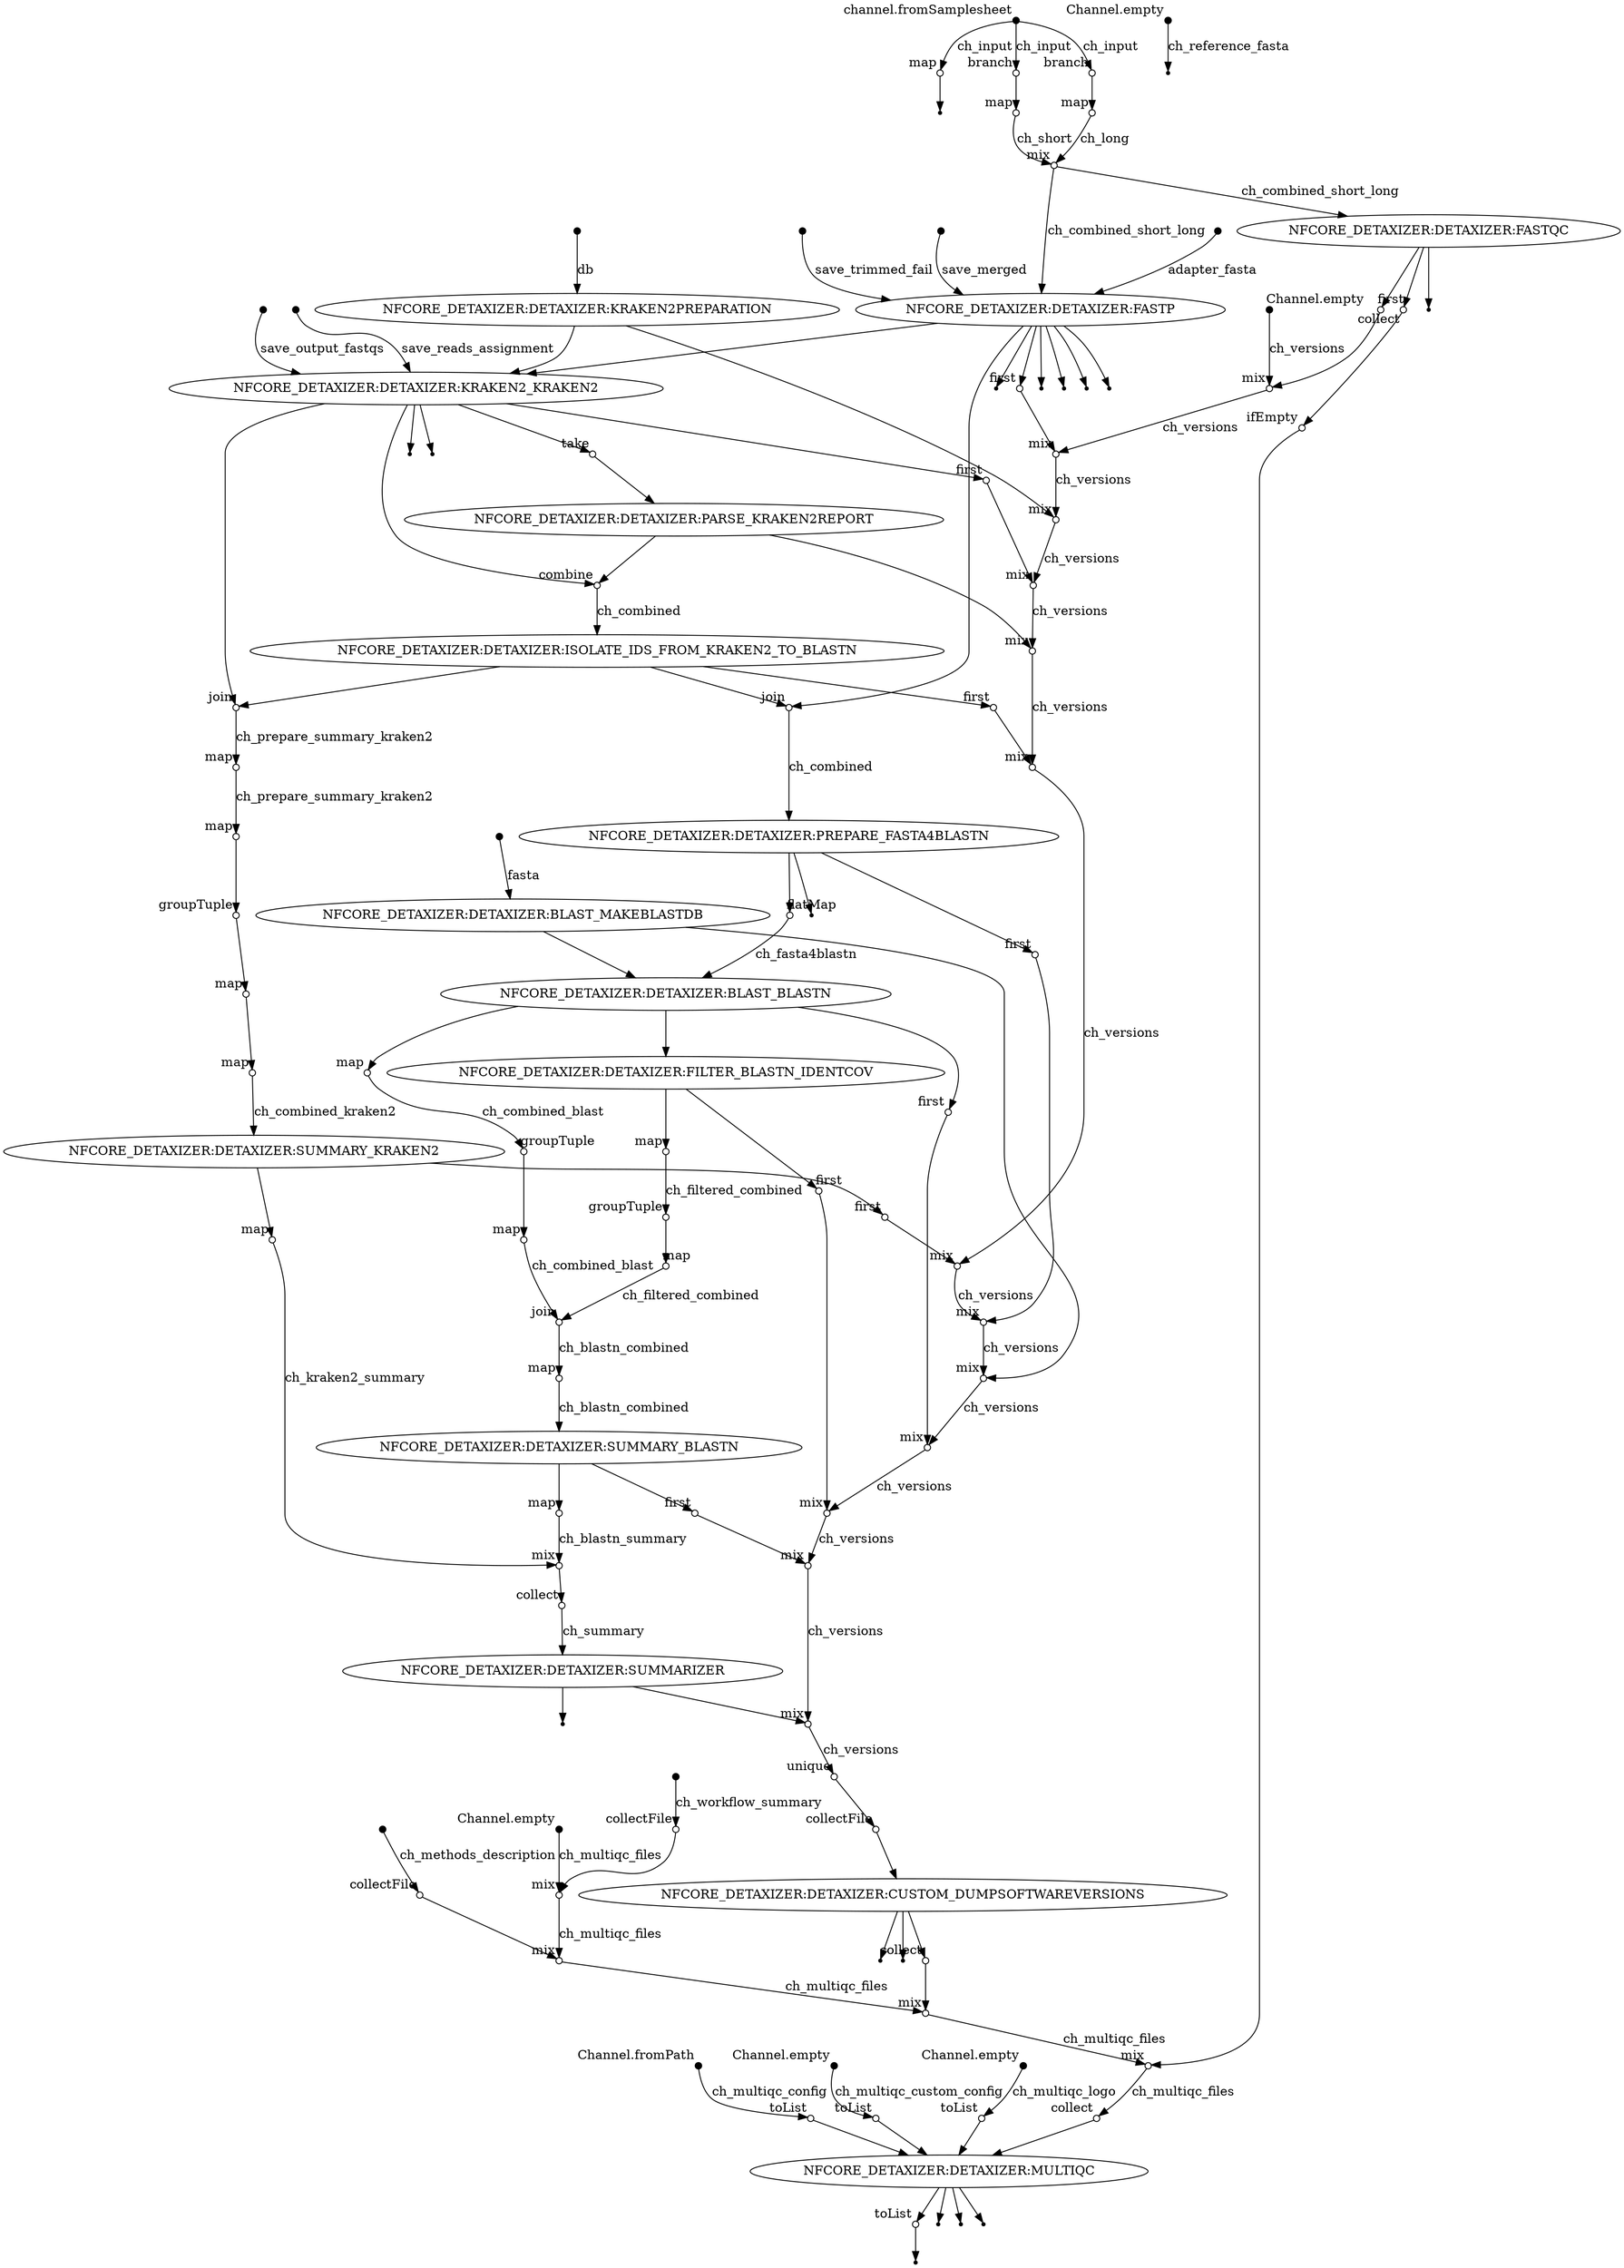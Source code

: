 digraph "detaxizer_dag" {
v0 [shape=point,label="",fixedsize=true,width=0.1,xlabel="Channel.fromPath"];
v106 [shape=circle,label="",fixedsize=true,width=0.1,xlabel="toList"];
v0 -> v106 [label="ch_multiqc_config"];

v1 [shape=point,label="",fixedsize=true,width=0.1,xlabel="Channel.empty"];
v107 [shape=circle,label="",fixedsize=true,width=0.1,xlabel="toList"];
v1 -> v107 [label="ch_multiqc_custom_config"];

v2 [shape=point,label="",fixedsize=true,width=0.1,xlabel="Channel.empty"];
v108 [shape=circle,label="",fixedsize=true,width=0.1,xlabel="toList"];
v2 -> v108 [label="ch_multiqc_logo"];

v3 [shape=point,label="",fixedsize=true,width=0.1,xlabel="Channel.empty"];
v15 [shape=circle,label="",fixedsize=true,width=0.1,xlabel="mix"];
v3 -> v15 [label="ch_versions"];

v4 [shape=point,label="",fixedsize=true,width=0.1,xlabel="channel.fromSamplesheet"];
v5 [shape=circle,label="",fixedsize=true,width=0.1,xlabel="map"];
v4 -> v5 [label="ch_input"];

v5 [shape=circle,label="",fixedsize=true,width=0.1,xlabel="map"];
v6 [shape=point];
v5 -> v6;

v4 [shape=point,label="",fixedsize=true,width=0.1,xlabel="channel.fromSamplesheet"];
v7 [shape=circle,label="",fixedsize=true,width=0.1,xlabel="branch"];
v4 -> v7 [label="ch_input"];

v7 [shape=circle,label="",fixedsize=true,width=0.1,xlabel="branch"];
v8 [shape=circle,label="",fixedsize=true,width=0.1,xlabel="map"];
v7 -> v8;

v8 [shape=circle,label="",fixedsize=true,width=0.1,xlabel="map"];
v11 [shape=circle,label="",fixedsize=true,width=0.1,xlabel="mix"];
v8 -> v11 [label="ch_short"];

v4 [shape=point,label="",fixedsize=true,width=0.1,xlabel="channel.fromSamplesheet"];
v9 [shape=circle,label="",fixedsize=true,width=0.1,xlabel="branch"];
v4 -> v9 [label="ch_input"];

v9 [shape=circle,label="",fixedsize=true,width=0.1,xlabel="branch"];
v10 [shape=circle,label="",fixedsize=true,width=0.1,xlabel="map"];
v9 -> v10;

v10 [shape=circle,label="",fixedsize=true,width=0.1,xlabel="map"];
v11 [shape=circle,label="",fixedsize=true,width=0.1,xlabel="mix"];
v10 -> v11 [label="ch_long"];

v11 [shape=circle,label="",fixedsize=true,width=0.1,xlabel="mix"];
v12 [label="NFCORE_DETAXIZER:DETAXIZER:FASTQC"];
v11 -> v12 [label="ch_combined_short_long"];

v12 [label="NFCORE_DETAXIZER:DETAXIZER:FASTQC"];
v13 [shape=point];
v12 -> v13;

v12 [label="NFCORE_DETAXIZER:DETAXIZER:FASTQC"];
v102 [shape=circle,label="",fixedsize=true,width=0.1,xlabel="collect"];
v12 -> v102;

v12 [label="NFCORE_DETAXIZER:DETAXIZER:FASTQC"];
v14 [shape=circle,label="",fixedsize=true,width=0.1,xlabel="first"];
v12 -> v14;

v14 [shape=circle,label="",fixedsize=true,width=0.1,xlabel="first"];
v15 [shape=circle,label="",fixedsize=true,width=0.1,xlabel="mix"];
v14 -> v15;

v15 [shape=circle,label="",fixedsize=true,width=0.1,xlabel="mix"];
v26 [shape=circle,label="",fixedsize=true,width=0.1,xlabel="mix"];
v15 -> v26 [label="ch_versions"];

v11 [shape=circle,label="",fixedsize=true,width=0.1,xlabel="mix"];
v19 [label="NFCORE_DETAXIZER:DETAXIZER:FASTP"];
v11 -> v19 [label="ch_combined_short_long"];

v16 [shape=point,label="",fixedsize=true,width=0.1];
v19 [label="NFCORE_DETAXIZER:DETAXIZER:FASTP"];
v16 -> v19 [label="adapter_fasta"];

v17 [shape=point,label="",fixedsize=true,width=0.1];
v19 [label="NFCORE_DETAXIZER:DETAXIZER:FASTP"];
v17 -> v19 [label="save_trimmed_fail"];

v18 [shape=point,label="",fixedsize=true,width=0.1];
v19 [label="NFCORE_DETAXIZER:DETAXIZER:FASTP"];
v18 -> v19 [label="save_merged"];

v19 [label="NFCORE_DETAXIZER:DETAXIZER:FASTP"];
v32 [label="NFCORE_DETAXIZER:DETAXIZER:KRAKEN2_KRAKEN2"];
v19 -> v32;

v19 [label="NFCORE_DETAXIZER:DETAXIZER:FASTP"];
v24 [shape=point];
v19 -> v24;

v19 [label="NFCORE_DETAXIZER:DETAXIZER:FASTP"];
v23 [shape=point];
v19 -> v23;

v19 [label="NFCORE_DETAXIZER:DETAXIZER:FASTP"];
v22 [shape=point];
v19 -> v22;

v19 [label="NFCORE_DETAXIZER:DETAXIZER:FASTP"];
v25 [shape=circle,label="",fixedsize=true,width=0.1,xlabel="first"];
v19 -> v25;

v19 [label="NFCORE_DETAXIZER:DETAXIZER:FASTP"];
v21 [shape=point];
v19 -> v21;

v19 [label="NFCORE_DETAXIZER:DETAXIZER:FASTP"];
v20 [shape=point];
v19 -> v20;

v25 [shape=circle,label="",fixedsize=true,width=0.1,xlabel="first"];
v26 [shape=circle,label="",fixedsize=true,width=0.1,xlabel="mix"];
v25 -> v26;

v26 [shape=circle,label="",fixedsize=true,width=0.1,xlabel="mix"];
v29 [shape=circle,label="",fixedsize=true,width=0.1,xlabel="mix"];
v26 -> v29 [label="ch_versions"];

v27 [shape=point,label="",fixedsize=true,width=0.1];
v28 [label="NFCORE_DETAXIZER:DETAXIZER:KRAKEN2PREPARATION"];
v27 -> v28 [label="db"];

v28 [label="NFCORE_DETAXIZER:DETAXIZER:KRAKEN2PREPARATION"];
v32 [label="NFCORE_DETAXIZER:DETAXIZER:KRAKEN2_KRAKEN2"];
v28 -> v32;

v28 [label="NFCORE_DETAXIZER:DETAXIZER:KRAKEN2PREPARATION"];
v29 [shape=circle,label="",fixedsize=true,width=0.1,xlabel="mix"];
v28 -> v29;

v29 [shape=circle,label="",fixedsize=true,width=0.1,xlabel="mix"];
v36 [shape=circle,label="",fixedsize=true,width=0.1,xlabel="mix"];
v29 -> v36 [label="ch_versions"];

v30 [shape=point,label="",fixedsize=true,width=0.1];
v32 [label="NFCORE_DETAXIZER:DETAXIZER:KRAKEN2_KRAKEN2"];
v30 -> v32 [label="save_output_fastqs"];

v31 [shape=point,label="",fixedsize=true,width=0.1];
v32 [label="NFCORE_DETAXIZER:DETAXIZER:KRAKEN2_KRAKEN2"];
v31 -> v32 [label="save_reads_assignment"];

v32 [label="NFCORE_DETAXIZER:DETAXIZER:KRAKEN2_KRAKEN2"];
v34 [shape=point];
v32 -> v34;

v32 [label="NFCORE_DETAXIZER:DETAXIZER:KRAKEN2_KRAKEN2"];
v33 [shape=point];
v32 -> v33;

v32 [label="NFCORE_DETAXIZER:DETAXIZER:KRAKEN2_KRAKEN2"];
v40 [shape=circle,label="",fixedsize=true,width=0.1,xlabel="combine"];
v32 -> v40;

v32 [label="NFCORE_DETAXIZER:DETAXIZER:KRAKEN2_KRAKEN2"];
v37 [shape=circle,label="",fixedsize=true,width=0.1,xlabel="take"];
v32 -> v37;

v32 [label="NFCORE_DETAXIZER:DETAXIZER:KRAKEN2_KRAKEN2"];
v35 [shape=circle,label="",fixedsize=true,width=0.1,xlabel="first"];
v32 -> v35;

v35 [shape=circle,label="",fixedsize=true,width=0.1,xlabel="first"];
v36 [shape=circle,label="",fixedsize=true,width=0.1,xlabel="mix"];
v35 -> v36;

v36 [shape=circle,label="",fixedsize=true,width=0.1,xlabel="mix"];
v39 [shape=circle,label="",fixedsize=true,width=0.1,xlabel="mix"];
v36 -> v39 [label="ch_versions"];

v37 [shape=circle,label="",fixedsize=true,width=0.1,xlabel="take"];
v38 [label="NFCORE_DETAXIZER:DETAXIZER:PARSE_KRAKEN2REPORT"];
v37 -> v38;

v38 [label="NFCORE_DETAXIZER:DETAXIZER:PARSE_KRAKEN2REPORT"];
v39 [shape=circle,label="",fixedsize=true,width=0.1,xlabel="mix"];
v38 -> v39;

v38 [label="NFCORE_DETAXIZER:DETAXIZER:PARSE_KRAKEN2REPORT"];
v40 [shape=circle,label="",fixedsize=true,width=0.1,xlabel="combine"];
v38 -> v40;

v39 [shape=circle,label="",fixedsize=true,width=0.1,xlabel="mix"];
v43 [shape=circle,label="",fixedsize=true,width=0.1,xlabel="mix"];
v39 -> v43 [label="ch_versions"];

v40 [shape=circle,label="",fixedsize=true,width=0.1,xlabel="combine"];
v41 [label="NFCORE_DETAXIZER:DETAXIZER:ISOLATE_IDS_FROM_KRAKEN2_TO_BLASTN"];
v40 -> v41 [label="ch_combined"];

v41 [label="NFCORE_DETAXIZER:DETAXIZER:ISOLATE_IDS_FROM_KRAKEN2_TO_BLASTN"];
v44 [shape=circle,label="",fixedsize=true,width=0.1,xlabel="join"];
v41 -> v44;

v41 [label="NFCORE_DETAXIZER:DETAXIZER:ISOLATE_IDS_FROM_KRAKEN2_TO_BLASTN"];
v42 [shape=circle,label="",fixedsize=true,width=0.1,xlabel="first"];
v41 -> v42;

v42 [shape=circle,label="",fixedsize=true,width=0.1,xlabel="first"];
v43 [shape=circle,label="",fixedsize=true,width=0.1,xlabel="mix"];
v42 -> v43;

v43 [shape=circle,label="",fixedsize=true,width=0.1,xlabel="mix"];
v52 [shape=circle,label="",fixedsize=true,width=0.1,xlabel="mix"];
v43 -> v52 [label="ch_versions"];

v32 [label="NFCORE_DETAXIZER:DETAXIZER:KRAKEN2_KRAKEN2"];
v44 [shape=circle,label="",fixedsize=true,width=0.1,xlabel="join"];
v32 -> v44;

v44 [shape=circle,label="",fixedsize=true,width=0.1,xlabel="join"];
v45 [shape=circle,label="",fixedsize=true,width=0.1,xlabel="map"];
v44 -> v45 [label="ch_prepare_summary_kraken2"];

v45 [shape=circle,label="",fixedsize=true,width=0.1,xlabel="map"];
v46 [shape=circle,label="",fixedsize=true,width=0.1,xlabel="map"];
v45 -> v46 [label="ch_prepare_summary_kraken2"];

v46 [shape=circle,label="",fixedsize=true,width=0.1,xlabel="map"];
v47 [shape=circle,label="",fixedsize=true,width=0.1,xlabel="groupTuple"];
v46 -> v47;

v47 [shape=circle,label="",fixedsize=true,width=0.1,xlabel="groupTuple"];
v48 [shape=circle,label="",fixedsize=true,width=0.1,xlabel="map"];
v47 -> v48;

v48 [shape=circle,label="",fixedsize=true,width=0.1,xlabel="map"];
v49 [shape=circle,label="",fixedsize=true,width=0.1,xlabel="map"];
v48 -> v49;

v49 [shape=circle,label="",fixedsize=true,width=0.1,xlabel="map"];
v50 [label="NFCORE_DETAXIZER:DETAXIZER:SUMMARY_KRAKEN2"];
v49 -> v50 [label="ch_combined_kraken2"];

v50 [label="NFCORE_DETAXIZER:DETAXIZER:SUMMARY_KRAKEN2"];
v53 [shape=circle,label="",fixedsize=true,width=0.1,xlabel="map"];
v50 -> v53;

v50 [label="NFCORE_DETAXIZER:DETAXIZER:SUMMARY_KRAKEN2"];
v51 [shape=circle,label="",fixedsize=true,width=0.1,xlabel="first"];
v50 -> v51;

v51 [shape=circle,label="",fixedsize=true,width=0.1,xlabel="first"];
v52 [shape=circle,label="",fixedsize=true,width=0.1,xlabel="mix"];
v51 -> v52;

v52 [shape=circle,label="",fixedsize=true,width=0.1,xlabel="mix"];
v58 [shape=circle,label="",fixedsize=true,width=0.1,xlabel="mix"];
v52 -> v58 [label="ch_versions"];

v53 [shape=circle,label="",fixedsize=true,width=0.1,xlabel="map"];
v83 [shape=circle,label="",fixedsize=true,width=0.1,xlabel="mix"];
v53 -> v83 [label="ch_kraken2_summary"];

v41 [label="NFCORE_DETAXIZER:DETAXIZER:ISOLATE_IDS_FROM_KRAKEN2_TO_BLASTN"];
v54 [shape=circle,label="",fixedsize=true,width=0.1,xlabel="join"];
v41 -> v54;

v19 [label="NFCORE_DETAXIZER:DETAXIZER:FASTP"];
v54 [shape=circle,label="",fixedsize=true,width=0.1,xlabel="join"];
v19 -> v54;

v54 [shape=circle,label="",fixedsize=true,width=0.1,xlabel="join"];
v55 [label="NFCORE_DETAXIZER:DETAXIZER:PREPARE_FASTA4BLASTN"];
v54 -> v55 [label="ch_combined"];

v55 [label="NFCORE_DETAXIZER:DETAXIZER:PREPARE_FASTA4BLASTN"];
v64 [shape=circle,label="",fixedsize=true,width=0.1,xlabel="flatMap"];
v55 -> v64;

v55 [label="NFCORE_DETAXIZER:DETAXIZER:PREPARE_FASTA4BLASTN"];
v56 [shape=point];
v55 -> v56;

v55 [label="NFCORE_DETAXIZER:DETAXIZER:PREPARE_FASTA4BLASTN"];
v57 [shape=circle,label="",fixedsize=true,width=0.1,xlabel="first"];
v55 -> v57;

v57 [shape=circle,label="",fixedsize=true,width=0.1,xlabel="first"];
v58 [shape=circle,label="",fixedsize=true,width=0.1,xlabel="mix"];
v57 -> v58;

v58 [shape=circle,label="",fixedsize=true,width=0.1,xlabel="mix"];
v63 [shape=circle,label="",fixedsize=true,width=0.1,xlabel="mix"];
v58 -> v63 [label="ch_versions"];

v59 [shape=point,label="",fixedsize=true,width=0.1,xlabel="Channel.empty"];
v60 [shape=point];
v59 -> v60 [label="ch_reference_fasta"];

v61 [shape=point,label="",fixedsize=true,width=0.1];
v62 [label="NFCORE_DETAXIZER:DETAXIZER:BLAST_MAKEBLASTDB"];
v61 -> v62 [label="fasta"];

v62 [label="NFCORE_DETAXIZER:DETAXIZER:BLAST_MAKEBLASTDB"];
v65 [label="NFCORE_DETAXIZER:DETAXIZER:BLAST_BLASTN"];
v62 -> v65;

v62 [label="NFCORE_DETAXIZER:DETAXIZER:BLAST_MAKEBLASTDB"];
v63 [shape=circle,label="",fixedsize=true,width=0.1,xlabel="mix"];
v62 -> v63;

v63 [shape=circle,label="",fixedsize=true,width=0.1,xlabel="mix"];
v67 [shape=circle,label="",fixedsize=true,width=0.1,xlabel="mix"];
v63 -> v67 [label="ch_versions"];

v64 [shape=circle,label="",fixedsize=true,width=0.1,xlabel="flatMap"];
v65 [label="NFCORE_DETAXIZER:DETAXIZER:BLAST_BLASTN"];
v64 -> v65 [label="ch_fasta4blastn"];

v65 [label="NFCORE_DETAXIZER:DETAXIZER:BLAST_BLASTN"];
v68 [shape=circle,label="",fixedsize=true,width=0.1,xlabel="map"];
v65 -> v68;

v65 [label="NFCORE_DETAXIZER:DETAXIZER:BLAST_BLASTN"];
v66 [shape=circle,label="",fixedsize=true,width=0.1,xlabel="first"];
v65 -> v66;

v66 [shape=circle,label="",fixedsize=true,width=0.1,xlabel="first"];
v67 [shape=circle,label="",fixedsize=true,width=0.1,xlabel="mix"];
v66 -> v67;

v67 [shape=circle,label="",fixedsize=true,width=0.1,xlabel="mix"];
v73 [shape=circle,label="",fixedsize=true,width=0.1,xlabel="mix"];
v67 -> v73 [label="ch_versions"];

v68 [shape=circle,label="",fixedsize=true,width=0.1,xlabel="map"];
v69 [shape=circle,label="",fixedsize=true,width=0.1,xlabel="groupTuple"];
v68 -> v69 [label="ch_combined_blast"];

v69 [shape=circle,label="",fixedsize=true,width=0.1,xlabel="groupTuple"];
v70 [shape=circle,label="",fixedsize=true,width=0.1,xlabel="map"];
v69 -> v70;

v70 [shape=circle,label="",fixedsize=true,width=0.1,xlabel="map"];
v77 [shape=circle,label="",fixedsize=true,width=0.1,xlabel="join"];
v70 -> v77 [label="ch_combined_blast"];

v65 [label="NFCORE_DETAXIZER:DETAXIZER:BLAST_BLASTN"];
v71 [label="NFCORE_DETAXIZER:DETAXIZER:FILTER_BLASTN_IDENTCOV"];
v65 -> v71;

v71 [label="NFCORE_DETAXIZER:DETAXIZER:FILTER_BLASTN_IDENTCOV"];
v74 [shape=circle,label="",fixedsize=true,width=0.1,xlabel="map"];
v71 -> v74;

v71 [label="NFCORE_DETAXIZER:DETAXIZER:FILTER_BLASTN_IDENTCOV"];
v72 [shape=circle,label="",fixedsize=true,width=0.1,xlabel="first"];
v71 -> v72;

v72 [shape=circle,label="",fixedsize=true,width=0.1,xlabel="first"];
v73 [shape=circle,label="",fixedsize=true,width=0.1,xlabel="mix"];
v72 -> v73;

v73 [shape=circle,label="",fixedsize=true,width=0.1,xlabel="mix"];
v81 [shape=circle,label="",fixedsize=true,width=0.1,xlabel="mix"];
v73 -> v81 [label="ch_versions"];

v74 [shape=circle,label="",fixedsize=true,width=0.1,xlabel="map"];
v75 [shape=circle,label="",fixedsize=true,width=0.1,xlabel="groupTuple"];
v74 -> v75 [label="ch_filtered_combined"];

v75 [shape=circle,label="",fixedsize=true,width=0.1,xlabel="groupTuple"];
v76 [shape=circle,label="",fixedsize=true,width=0.1,xlabel="map"];
v75 -> v76;

v76 [shape=circle,label="",fixedsize=true,width=0.1,xlabel="map"];
v77 [shape=circle,label="",fixedsize=true,width=0.1,xlabel="join"];
v76 -> v77 [label="ch_filtered_combined"];

v77 [shape=circle,label="",fixedsize=true,width=0.1,xlabel="join"];
v78 [shape=circle,label="",fixedsize=true,width=0.1,xlabel="map"];
v77 -> v78 [label="ch_blastn_combined"];

v78 [shape=circle,label="",fixedsize=true,width=0.1,xlabel="map"];
v79 [label="NFCORE_DETAXIZER:DETAXIZER:SUMMARY_BLASTN"];
v78 -> v79 [label="ch_blastn_combined"];

v79 [label="NFCORE_DETAXIZER:DETAXIZER:SUMMARY_BLASTN"];
v82 [shape=circle,label="",fixedsize=true,width=0.1,xlabel="map"];
v79 -> v82;

v79 [label="NFCORE_DETAXIZER:DETAXIZER:SUMMARY_BLASTN"];
v80 [shape=circle,label="",fixedsize=true,width=0.1,xlabel="first"];
v79 -> v80;

v80 [shape=circle,label="",fixedsize=true,width=0.1,xlabel="first"];
v81 [shape=circle,label="",fixedsize=true,width=0.1,xlabel="mix"];
v80 -> v81;

v81 [shape=circle,label="",fixedsize=true,width=0.1,xlabel="mix"];
v87 [shape=circle,label="",fixedsize=true,width=0.1,xlabel="mix"];
v81 -> v87 [label="ch_versions"];

v82 [shape=circle,label="",fixedsize=true,width=0.1,xlabel="map"];
v83 [shape=circle,label="",fixedsize=true,width=0.1,xlabel="mix"];
v82 -> v83 [label="ch_blastn_summary"];

v83 [shape=circle,label="",fixedsize=true,width=0.1,xlabel="mix"];
v84 [shape=circle,label="",fixedsize=true,width=0.1,xlabel="collect"];
v83 -> v84;

v84 [shape=circle,label="",fixedsize=true,width=0.1,xlabel="collect"];
v85 [label="NFCORE_DETAXIZER:DETAXIZER:SUMMARIZER"];
v84 -> v85 [label="ch_summary"];

v85 [label="NFCORE_DETAXIZER:DETAXIZER:SUMMARIZER"];
v86 [shape=point];
v85 -> v86;

v85 [label="NFCORE_DETAXIZER:DETAXIZER:SUMMARIZER"];
v87 [shape=circle,label="",fixedsize=true,width=0.1,xlabel="mix"];
v85 -> v87;

v87 [shape=circle,label="",fixedsize=true,width=0.1,xlabel="mix"];
v88 [shape=circle,label="",fixedsize=true,width=0.1,xlabel="unique"];
v87 -> v88 [label="ch_versions"];

v88 [shape=circle,label="",fixedsize=true,width=0.1,xlabel="unique"];
v89 [shape=circle,label="",fixedsize=true,width=0.1,xlabel="collectFile"];
v88 -> v89;

v89 [shape=circle,label="",fixedsize=true,width=0.1,xlabel="collectFile"];
v90 [label="NFCORE_DETAXIZER:DETAXIZER:CUSTOM_DUMPSOFTWAREVERSIONS"];
v89 -> v90;

v90 [label="NFCORE_DETAXIZER:DETAXIZER:CUSTOM_DUMPSOFTWAREVERSIONS"];
v92 [shape=point];
v90 -> v92;

v90 [label="NFCORE_DETAXIZER:DETAXIZER:CUSTOM_DUMPSOFTWAREVERSIONS"];
v100 [shape=circle,label="",fixedsize=true,width=0.1,xlabel="collect"];
v90 -> v100;

v90 [label="NFCORE_DETAXIZER:DETAXIZER:CUSTOM_DUMPSOFTWAREVERSIONS"];
v91 [shape=point];
v90 -> v91;

v93 [shape=point,label="",fixedsize=true,width=0.1,xlabel="Channel.empty"];
v96 [shape=circle,label="",fixedsize=true,width=0.1,xlabel="mix"];
v93 -> v96 [label="ch_multiqc_files"];

v94 [shape=point,label="",fixedsize=true,width=0.1];
v95 [shape=circle,label="",fixedsize=true,width=0.1,xlabel="collectFile"];
v94 -> v95 [label="ch_workflow_summary"];

v95 [shape=circle,label="",fixedsize=true,width=0.1,xlabel="collectFile"];
v96 [shape=circle,label="",fixedsize=true,width=0.1,xlabel="mix"];
v95 -> v96;

v96 [shape=circle,label="",fixedsize=true,width=0.1,xlabel="mix"];
v99 [shape=circle,label="",fixedsize=true,width=0.1,xlabel="mix"];
v96 -> v99 [label="ch_multiqc_files"];

v97 [shape=point,label="",fixedsize=true,width=0.1];
v98 [shape=circle,label="",fixedsize=true,width=0.1,xlabel="collectFile"];
v97 -> v98 [label="ch_methods_description"];

v98 [shape=circle,label="",fixedsize=true,width=0.1,xlabel="collectFile"];
v99 [shape=circle,label="",fixedsize=true,width=0.1,xlabel="mix"];
v98 -> v99;

v99 [shape=circle,label="",fixedsize=true,width=0.1,xlabel="mix"];
v101 [shape=circle,label="",fixedsize=true,width=0.1,xlabel="mix"];
v99 -> v101 [label="ch_multiqc_files"];

v100 [shape=circle,label="",fixedsize=true,width=0.1,xlabel="collect"];
v101 [shape=circle,label="",fixedsize=true,width=0.1,xlabel="mix"];
v100 -> v101;

v101 [shape=circle,label="",fixedsize=true,width=0.1,xlabel="mix"];
v104 [shape=circle,label="",fixedsize=true,width=0.1,xlabel="mix"];
v101 -> v104 [label="ch_multiqc_files"];

v102 [shape=circle,label="",fixedsize=true,width=0.1,xlabel="collect"];
v103 [shape=circle,label="",fixedsize=true,width=0.1,xlabel="ifEmpty"];
v102 -> v103;

v103 [shape=circle,label="",fixedsize=true,width=0.1,xlabel="ifEmpty"];
v104 [shape=circle,label="",fixedsize=true,width=0.1,xlabel="mix"];
v103 -> v104;

v104 [shape=circle,label="",fixedsize=true,width=0.1,xlabel="mix"];
v105 [shape=circle,label="",fixedsize=true,width=0.1,xlabel="collect"];
v104 -> v105 [label="ch_multiqc_files"];

v105 [shape=circle,label="",fixedsize=true,width=0.1,xlabel="collect"];
v109 [label="NFCORE_DETAXIZER:DETAXIZER:MULTIQC"];
v105 -> v109;

v106 [shape=circle,label="",fixedsize=true,width=0.1,xlabel="toList"];
v109 [label="NFCORE_DETAXIZER:DETAXIZER:MULTIQC"];
v106 -> v109;

v107 [shape=circle,label="",fixedsize=true,width=0.1,xlabel="toList"];
v109 [label="NFCORE_DETAXIZER:DETAXIZER:MULTIQC"];
v107 -> v109;

v108 [shape=circle,label="",fixedsize=true,width=0.1,xlabel="toList"];
v109 [label="NFCORE_DETAXIZER:DETAXIZER:MULTIQC"];
v108 -> v109;

v109 [label="NFCORE_DETAXIZER:DETAXIZER:MULTIQC"];
v113 [shape=circle,label="",fixedsize=true,width=0.1,xlabel="toList"];
v109 -> v113;

v109 [label="NFCORE_DETAXIZER:DETAXIZER:MULTIQC"];
v112 [shape=point];
v109 -> v112;

v109 [label="NFCORE_DETAXIZER:DETAXIZER:MULTIQC"];
v111 [shape=point];
v109 -> v111;

v109 [label="NFCORE_DETAXIZER:DETAXIZER:MULTIQC"];
v110 [shape=point];
v109 -> v110;

v113 [shape=circle,label="",fixedsize=true,width=0.1,xlabel="toList"];
v114 [shape=point];
v113 -> v114;

}
